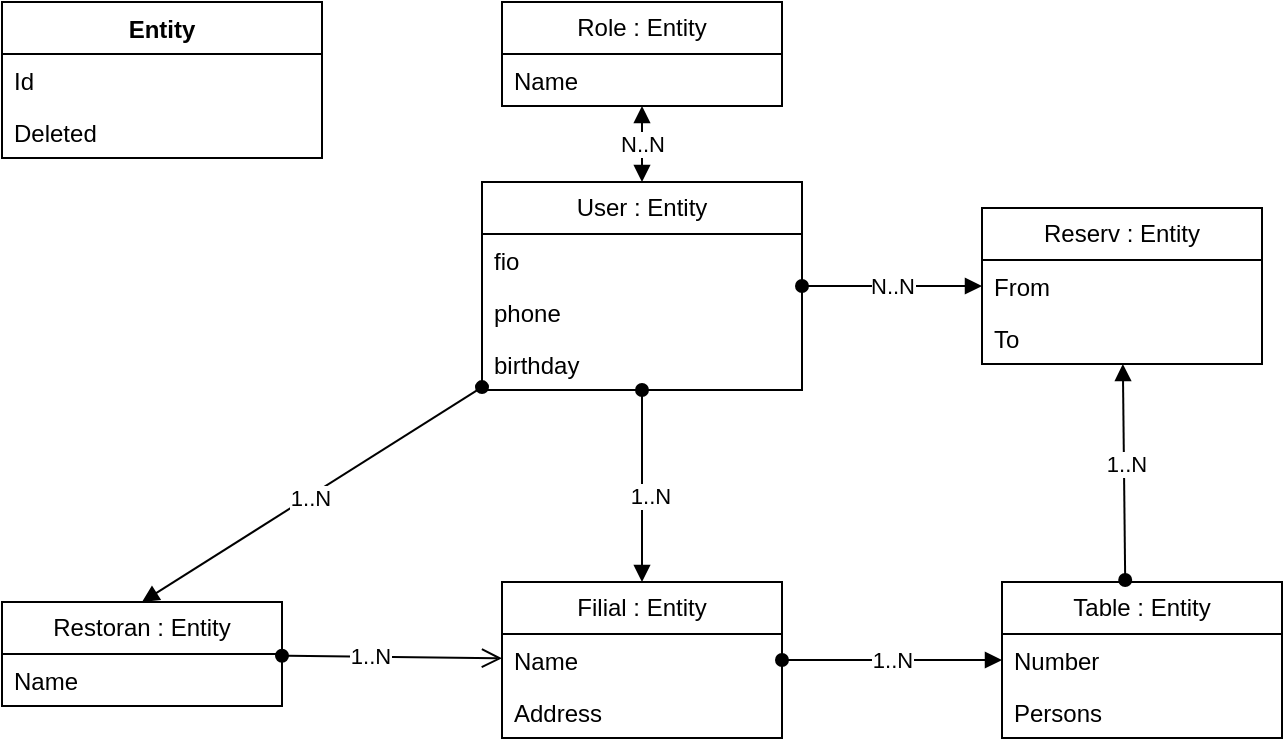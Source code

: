 <mxfile version="22.1.2" type="device">
  <diagram id="C5RBs43oDa-KdzZeNtuy" name="Page-1">
    <mxGraphModel dx="1036" dy="614" grid="1" gridSize="10" guides="1" tooltips="1" connect="1" arrows="1" fold="1" page="1" pageScale="1" pageWidth="827" pageHeight="1169" math="0" shadow="0">
      <root>
        <mxCell id="WIyWlLk6GJQsqaUBKTNV-0" />
        <mxCell id="WIyWlLk6GJQsqaUBKTNV-1" parent="WIyWlLk6GJQsqaUBKTNV-0" />
        <mxCell id="nIvtHlroVXWm0S4k2Zya-1" value="Entity" style="swimlane;fontStyle=1;align=center;verticalAlign=top;childLayout=stackLayout;horizontal=1;startSize=26;horizontalStack=0;resizeParent=1;resizeParentMax=0;resizeLast=0;collapsible=1;marginBottom=0;whiteSpace=wrap;html=1;" vertex="1" parent="WIyWlLk6GJQsqaUBKTNV-1">
          <mxGeometry x="40" y="30" width="160" height="78" as="geometry" />
        </mxCell>
        <mxCell id="nIvtHlroVXWm0S4k2Zya-2" value="Id" style="text;strokeColor=none;fillColor=none;align=left;verticalAlign=top;spacingLeft=4;spacingRight=4;overflow=hidden;rotatable=0;points=[[0,0.5],[1,0.5]];portConstraint=eastwest;whiteSpace=wrap;html=1;" vertex="1" parent="nIvtHlroVXWm0S4k2Zya-1">
          <mxGeometry y="26" width="160" height="26" as="geometry" />
        </mxCell>
        <mxCell id="nIvtHlroVXWm0S4k2Zya-5" value="Deleted" style="text;strokeColor=none;fillColor=none;align=left;verticalAlign=top;spacingLeft=4;spacingRight=4;overflow=hidden;rotatable=0;points=[[0,0.5],[1,0.5]];portConstraint=eastwest;whiteSpace=wrap;html=1;" vertex="1" parent="nIvtHlroVXWm0S4k2Zya-1">
          <mxGeometry y="52" width="160" height="26" as="geometry" />
        </mxCell>
        <mxCell id="nIvtHlroVXWm0S4k2Zya-6" value="User : Entity" style="swimlane;fontStyle=0;childLayout=stackLayout;horizontal=1;startSize=26;fillColor=none;horizontalStack=0;resizeParent=1;resizeParentMax=0;resizeLast=0;collapsible=1;marginBottom=0;whiteSpace=wrap;html=1;" vertex="1" parent="WIyWlLk6GJQsqaUBKTNV-1">
          <mxGeometry x="280" y="120" width="160" height="104" as="geometry" />
        </mxCell>
        <mxCell id="nIvtHlroVXWm0S4k2Zya-7" value="fio" style="text;strokeColor=none;fillColor=none;align=left;verticalAlign=top;spacingLeft=4;spacingRight=4;overflow=hidden;rotatable=0;points=[[0,0.5],[1,0.5]];portConstraint=eastwest;whiteSpace=wrap;html=1;" vertex="1" parent="nIvtHlroVXWm0S4k2Zya-6">
          <mxGeometry y="26" width="160" height="26" as="geometry" />
        </mxCell>
        <mxCell id="nIvtHlroVXWm0S4k2Zya-8" value="phone" style="text;strokeColor=none;fillColor=none;align=left;verticalAlign=top;spacingLeft=4;spacingRight=4;overflow=hidden;rotatable=0;points=[[0,0.5],[1,0.5]];portConstraint=eastwest;whiteSpace=wrap;html=1;" vertex="1" parent="nIvtHlroVXWm0S4k2Zya-6">
          <mxGeometry y="52" width="160" height="26" as="geometry" />
        </mxCell>
        <mxCell id="nIvtHlroVXWm0S4k2Zya-9" value="birthday" style="text;strokeColor=none;fillColor=none;align=left;verticalAlign=top;spacingLeft=4;spacingRight=4;overflow=hidden;rotatable=0;points=[[0,0.5],[1,0.5]];portConstraint=eastwest;whiteSpace=wrap;html=1;" vertex="1" parent="nIvtHlroVXWm0S4k2Zya-6">
          <mxGeometry y="78" width="160" height="26" as="geometry" />
        </mxCell>
        <mxCell id="nIvtHlroVXWm0S4k2Zya-10" value="Role : Entity" style="swimlane;fontStyle=0;childLayout=stackLayout;horizontal=1;startSize=26;fillColor=none;horizontalStack=0;resizeParent=1;resizeParentMax=0;resizeLast=0;collapsible=1;marginBottom=0;whiteSpace=wrap;html=1;" vertex="1" parent="WIyWlLk6GJQsqaUBKTNV-1">
          <mxGeometry x="290" y="30" width="140" height="52" as="geometry" />
        </mxCell>
        <mxCell id="nIvtHlroVXWm0S4k2Zya-11" value="Name" style="text;strokeColor=none;fillColor=none;align=left;verticalAlign=top;spacingLeft=4;spacingRight=4;overflow=hidden;rotatable=0;points=[[0,0.5],[1,0.5]];portConstraint=eastwest;whiteSpace=wrap;html=1;" vertex="1" parent="nIvtHlroVXWm0S4k2Zya-10">
          <mxGeometry y="26" width="140" height="26" as="geometry" />
        </mxCell>
        <mxCell id="nIvtHlroVXWm0S4k2Zya-14" value="N..N" style="endArrow=block;startArrow=block;endFill=1;startFill=1;html=1;rounded=0;" edge="1" parent="WIyWlLk6GJQsqaUBKTNV-1" source="nIvtHlroVXWm0S4k2Zya-6" target="nIvtHlroVXWm0S4k2Zya-10">
          <mxGeometry width="160" relative="1" as="geometry">
            <mxPoint x="230" y="300" as="sourcePoint" />
            <mxPoint x="390" y="300" as="targetPoint" />
          </mxGeometry>
        </mxCell>
        <mxCell id="nIvtHlroVXWm0S4k2Zya-15" value="Restoran : Entity" style="swimlane;fontStyle=0;childLayout=stackLayout;horizontal=1;startSize=26;fillColor=none;horizontalStack=0;resizeParent=1;resizeParentMax=0;resizeLast=0;collapsible=1;marginBottom=0;whiteSpace=wrap;html=1;" vertex="1" parent="WIyWlLk6GJQsqaUBKTNV-1">
          <mxGeometry x="40" y="330" width="140" height="52" as="geometry" />
        </mxCell>
        <mxCell id="nIvtHlroVXWm0S4k2Zya-16" value="Name" style="text;strokeColor=none;fillColor=none;align=left;verticalAlign=top;spacingLeft=4;spacingRight=4;overflow=hidden;rotatable=0;points=[[0,0.5],[1,0.5]];portConstraint=eastwest;whiteSpace=wrap;html=1;" vertex="1" parent="nIvtHlroVXWm0S4k2Zya-15">
          <mxGeometry y="26" width="140" height="26" as="geometry" />
        </mxCell>
        <mxCell id="nIvtHlroVXWm0S4k2Zya-19" value="Filial&amp;nbsp;: Entity" style="swimlane;fontStyle=0;childLayout=stackLayout;horizontal=1;startSize=26;fillColor=none;horizontalStack=0;resizeParent=1;resizeParentMax=0;resizeLast=0;collapsible=1;marginBottom=0;whiteSpace=wrap;html=1;" vertex="1" parent="WIyWlLk6GJQsqaUBKTNV-1">
          <mxGeometry x="290" y="320" width="140" height="78" as="geometry" />
        </mxCell>
        <mxCell id="nIvtHlroVXWm0S4k2Zya-20" value="Name" style="text;strokeColor=none;fillColor=none;align=left;verticalAlign=top;spacingLeft=4;spacingRight=4;overflow=hidden;rotatable=0;points=[[0,0.5],[1,0.5]];portConstraint=eastwest;whiteSpace=wrap;html=1;" vertex="1" parent="nIvtHlroVXWm0S4k2Zya-19">
          <mxGeometry y="26" width="140" height="26" as="geometry" />
        </mxCell>
        <mxCell id="nIvtHlroVXWm0S4k2Zya-21" value="Address" style="text;strokeColor=none;fillColor=none;align=left;verticalAlign=top;spacingLeft=4;spacingRight=4;overflow=hidden;rotatable=0;points=[[0,0.5],[1,0.5]];portConstraint=eastwest;whiteSpace=wrap;html=1;" vertex="1" parent="nIvtHlroVXWm0S4k2Zya-19">
          <mxGeometry y="52" width="140" height="26" as="geometry" />
        </mxCell>
        <mxCell id="nIvtHlroVXWm0S4k2Zya-23" value="" style="endArrow=block;startArrow=oval;endFill=1;startFill=1;html=1;rounded=0;entryX=0.5;entryY=0;entryDx=0;entryDy=0;" edge="1" parent="WIyWlLk6GJQsqaUBKTNV-1" source="nIvtHlroVXWm0S4k2Zya-6" target="nIvtHlroVXWm0S4k2Zya-15">
          <mxGeometry width="160" relative="1" as="geometry">
            <mxPoint x="330" y="250" as="sourcePoint" />
            <mxPoint x="490" y="250" as="targetPoint" />
          </mxGeometry>
        </mxCell>
        <mxCell id="nIvtHlroVXWm0S4k2Zya-24" value="1..N" style="edgeLabel;html=1;align=center;verticalAlign=middle;resizable=0;points=[];" vertex="1" connectable="0" parent="nIvtHlroVXWm0S4k2Zya-23">
          <mxGeometry x="0.024" y="1" relative="1" as="geometry">
            <mxPoint y="-1" as="offset" />
          </mxGeometry>
        </mxCell>
        <mxCell id="nIvtHlroVXWm0S4k2Zya-25" value="" style="endArrow=block;startArrow=oval;endFill=1;startFill=1;html=1;rounded=0;entryX=0.5;entryY=0;entryDx=0;entryDy=0;" edge="1" parent="WIyWlLk6GJQsqaUBKTNV-1" source="nIvtHlroVXWm0S4k2Zya-6" target="nIvtHlroVXWm0S4k2Zya-19">
          <mxGeometry width="160" relative="1" as="geometry">
            <mxPoint x="380" y="250" as="sourcePoint" />
            <mxPoint x="540" y="250" as="targetPoint" />
          </mxGeometry>
        </mxCell>
        <mxCell id="nIvtHlroVXWm0S4k2Zya-26" value="1..N" style="edgeLabel;html=1;align=center;verticalAlign=middle;resizable=0;points=[];" vertex="1" connectable="0" parent="nIvtHlroVXWm0S4k2Zya-25">
          <mxGeometry x="0.091" y="4" relative="1" as="geometry">
            <mxPoint as="offset" />
          </mxGeometry>
        </mxCell>
        <mxCell id="nIvtHlroVXWm0S4k2Zya-29" value="" style="endArrow=open;startArrow=oval;endFill=0;startFill=1;endSize=8;html=1;rounded=0;" edge="1" parent="WIyWlLk6GJQsqaUBKTNV-1" source="nIvtHlroVXWm0S4k2Zya-15" target="nIvtHlroVXWm0S4k2Zya-19">
          <mxGeometry width="160" relative="1" as="geometry">
            <mxPoint x="110" y="490" as="sourcePoint" />
            <mxPoint x="270" y="490" as="targetPoint" />
          </mxGeometry>
        </mxCell>
        <mxCell id="nIvtHlroVXWm0S4k2Zya-36" value="1..N&lt;br&gt;" style="edgeLabel;html=1;align=center;verticalAlign=middle;resizable=0;points=[];" vertex="1" connectable="0" parent="nIvtHlroVXWm0S4k2Zya-29">
          <mxGeometry x="-0.208" y="1" relative="1" as="geometry">
            <mxPoint as="offset" />
          </mxGeometry>
        </mxCell>
        <mxCell id="nIvtHlroVXWm0S4k2Zya-32" value="Table&amp;nbsp;: Entity" style="swimlane;fontStyle=0;childLayout=stackLayout;horizontal=1;startSize=26;fillColor=none;horizontalStack=0;resizeParent=1;resizeParentMax=0;resizeLast=0;collapsible=1;marginBottom=0;whiteSpace=wrap;html=1;" vertex="1" parent="WIyWlLk6GJQsqaUBKTNV-1">
          <mxGeometry x="540" y="320" width="140" height="78" as="geometry" />
        </mxCell>
        <mxCell id="nIvtHlroVXWm0S4k2Zya-33" value="Number" style="text;strokeColor=none;fillColor=none;align=left;verticalAlign=top;spacingLeft=4;spacingRight=4;overflow=hidden;rotatable=0;points=[[0,0.5],[1,0.5]];portConstraint=eastwest;whiteSpace=wrap;html=1;" vertex="1" parent="nIvtHlroVXWm0S4k2Zya-32">
          <mxGeometry y="26" width="140" height="26" as="geometry" />
        </mxCell>
        <mxCell id="nIvtHlroVXWm0S4k2Zya-34" value="Persons" style="text;strokeColor=none;fillColor=none;align=left;verticalAlign=top;spacingLeft=4;spacingRight=4;overflow=hidden;rotatable=0;points=[[0,0.5],[1,0.5]];portConstraint=eastwest;whiteSpace=wrap;html=1;" vertex="1" parent="nIvtHlroVXWm0S4k2Zya-32">
          <mxGeometry y="52" width="140" height="26" as="geometry" />
        </mxCell>
        <mxCell id="nIvtHlroVXWm0S4k2Zya-37" value="1..N" style="endArrow=block;startArrow=oval;endFill=1;startFill=1;html=1;rounded=0;" edge="1" parent="WIyWlLk6GJQsqaUBKTNV-1" source="nIvtHlroVXWm0S4k2Zya-19" target="nIvtHlroVXWm0S4k2Zya-32">
          <mxGeometry width="160" relative="1" as="geometry">
            <mxPoint x="330" y="250" as="sourcePoint" />
            <mxPoint x="490" y="250" as="targetPoint" />
          </mxGeometry>
        </mxCell>
        <mxCell id="nIvtHlroVXWm0S4k2Zya-38" value="Reserv&amp;nbsp;: Entity" style="swimlane;fontStyle=0;childLayout=stackLayout;horizontal=1;startSize=26;fillColor=none;horizontalStack=0;resizeParent=1;resizeParentMax=0;resizeLast=0;collapsible=1;marginBottom=0;whiteSpace=wrap;html=1;" vertex="1" parent="WIyWlLk6GJQsqaUBKTNV-1">
          <mxGeometry x="530" y="133" width="140" height="78" as="geometry" />
        </mxCell>
        <mxCell id="nIvtHlroVXWm0S4k2Zya-39" value="From" style="text;strokeColor=none;fillColor=none;align=left;verticalAlign=top;spacingLeft=4;spacingRight=4;overflow=hidden;rotatable=0;points=[[0,0.5],[1,0.5]];portConstraint=eastwest;whiteSpace=wrap;html=1;" vertex="1" parent="nIvtHlroVXWm0S4k2Zya-38">
          <mxGeometry y="26" width="140" height="26" as="geometry" />
        </mxCell>
        <mxCell id="nIvtHlroVXWm0S4k2Zya-40" value="To" style="text;strokeColor=none;fillColor=none;align=left;verticalAlign=top;spacingLeft=4;spacingRight=4;overflow=hidden;rotatable=0;points=[[0,0.5],[1,0.5]];portConstraint=eastwest;whiteSpace=wrap;html=1;" vertex="1" parent="nIvtHlroVXWm0S4k2Zya-38">
          <mxGeometry y="52" width="140" height="26" as="geometry" />
        </mxCell>
        <mxCell id="nIvtHlroVXWm0S4k2Zya-42" value="N..N" style="endArrow=block;startArrow=oval;endFill=1;startFill=1;html=1;rounded=0;" edge="1" parent="WIyWlLk6GJQsqaUBKTNV-1" source="nIvtHlroVXWm0S4k2Zya-6" target="nIvtHlroVXWm0S4k2Zya-38">
          <mxGeometry width="160" relative="1" as="geometry">
            <mxPoint x="330" y="250" as="sourcePoint" />
            <mxPoint x="490" y="250" as="targetPoint" />
          </mxGeometry>
        </mxCell>
        <mxCell id="nIvtHlroVXWm0S4k2Zya-43" value="" style="endArrow=block;startArrow=oval;endFill=1;startFill=1;html=1;rounded=0;exitX=0.44;exitY=-0.013;exitDx=0;exitDy=0;exitPerimeter=0;" edge="1" parent="WIyWlLk6GJQsqaUBKTNV-1" source="nIvtHlroVXWm0S4k2Zya-32" target="nIvtHlroVXWm0S4k2Zya-38">
          <mxGeometry width="160" relative="1" as="geometry">
            <mxPoint x="330" y="250" as="sourcePoint" />
            <mxPoint x="490" y="250" as="targetPoint" />
          </mxGeometry>
        </mxCell>
        <mxCell id="nIvtHlroVXWm0S4k2Zya-44" value="1..N" style="edgeLabel;html=1;align=center;verticalAlign=middle;resizable=0;points=[];" vertex="1" connectable="0" parent="nIvtHlroVXWm0S4k2Zya-43">
          <mxGeometry x="0.081" y="-1" relative="1" as="geometry">
            <mxPoint as="offset" />
          </mxGeometry>
        </mxCell>
      </root>
    </mxGraphModel>
  </diagram>
</mxfile>
